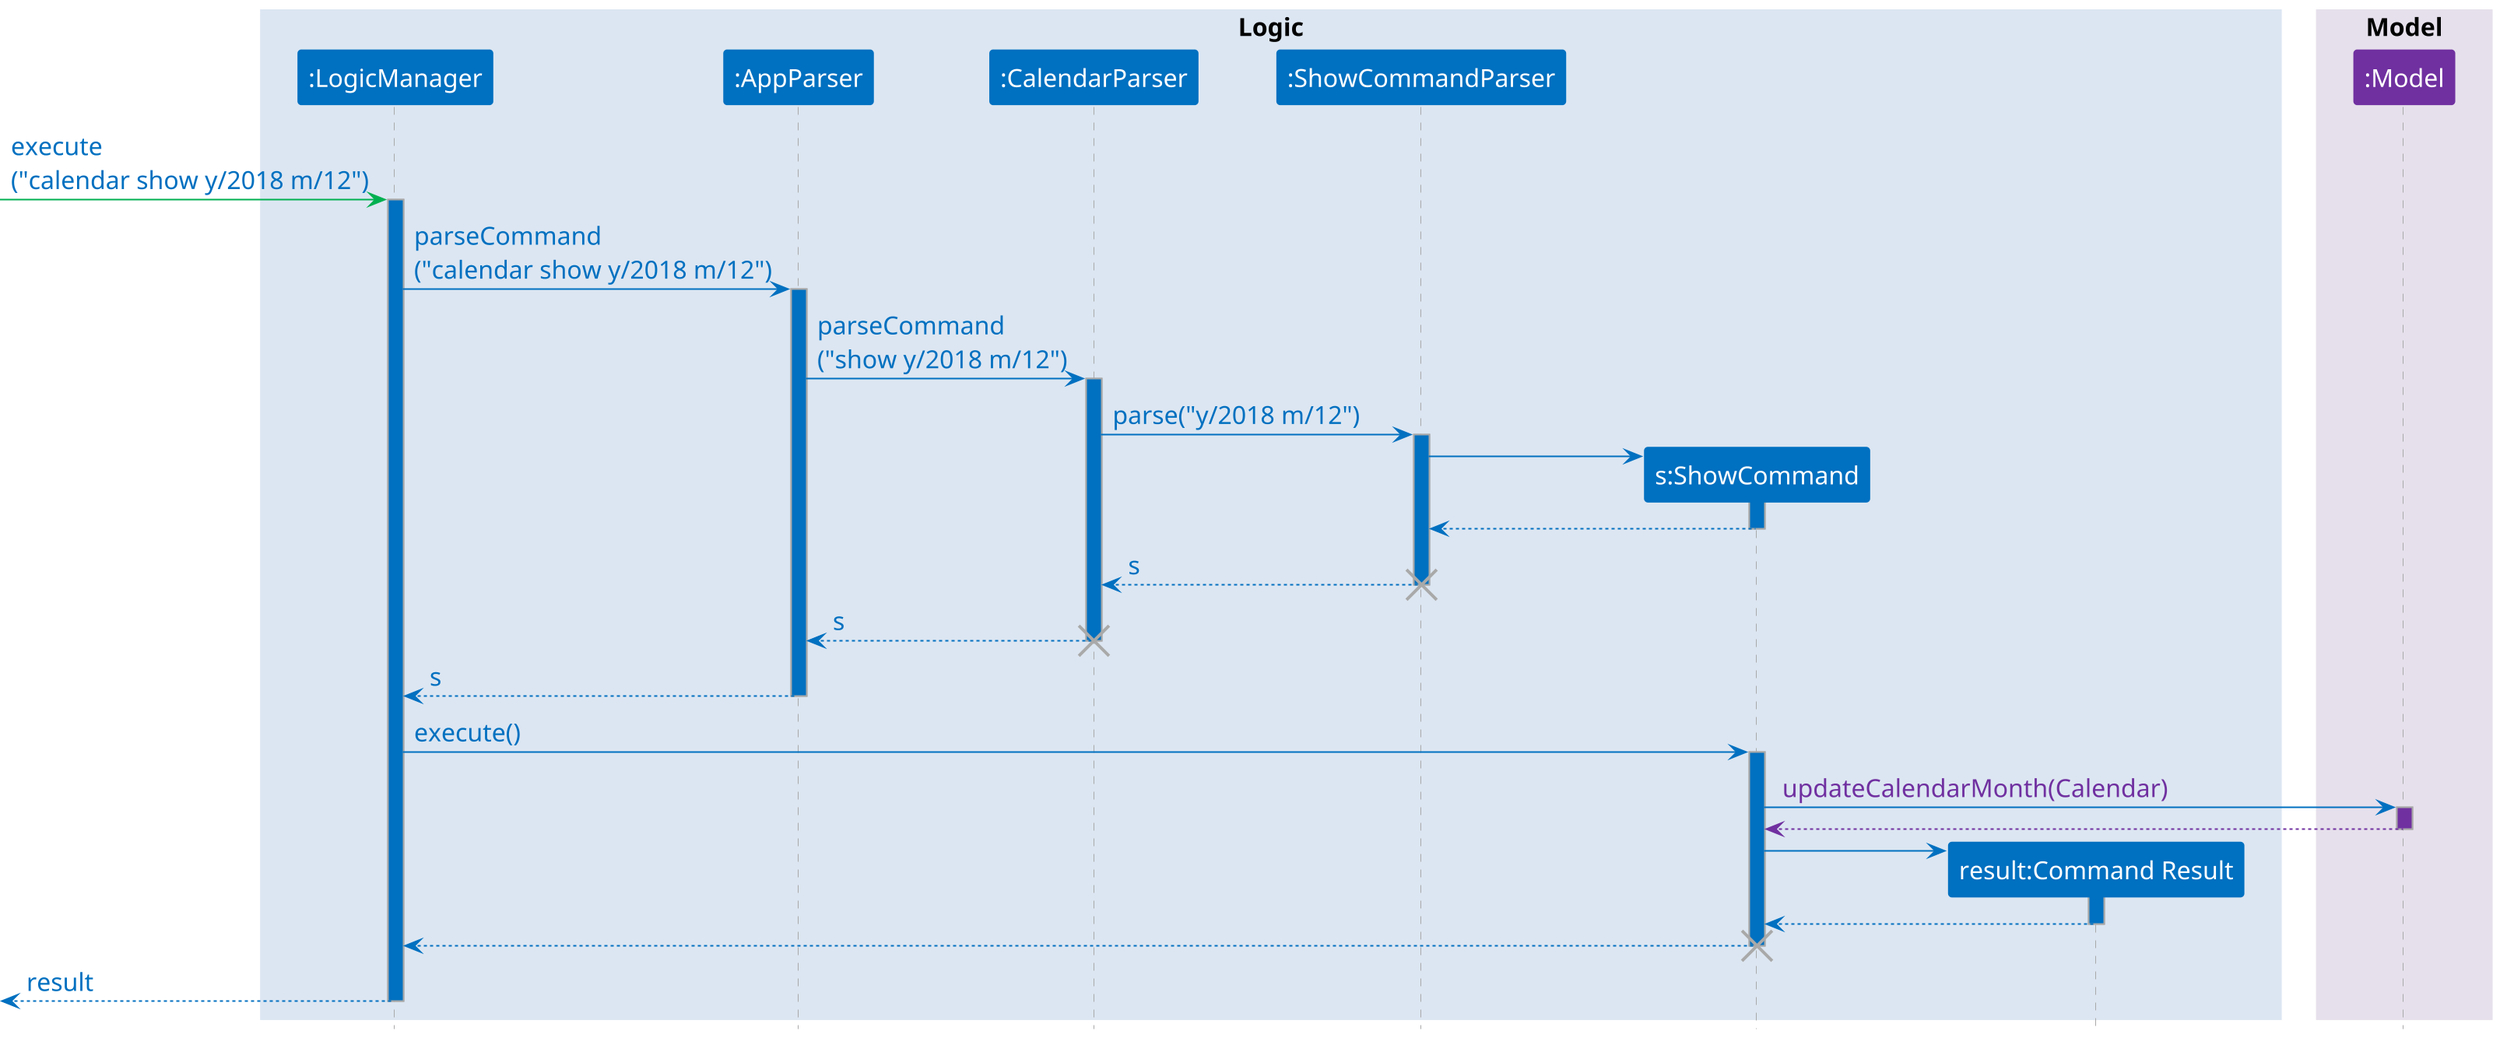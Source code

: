 @startuml CalendarShowCommandSequence

scale 2
skinparam defaultFontName Calibri
skinparam defaultFontSize 16
skinparam BoxPadding 10
skinparam ParticipantPadding 20
skinparam shadowing false
hide stereotype

skinparam sequence {
    BoxBorderColor transparent
    BoxFontSize 20

    ParticipantBorderColor<<ui>> #00B050
    ParticipantBackgroundColor<<ui>> #00B050

    ParticipantBorderColor<<logic>> #0070C0
    ParticipantBackgroundColor<<logic>> #0070C0

    ParticipantBorderColor<<model>> #7030A0
    ParticipantBackgroundColor<<model>> #7030A0

    LifeLineBorderColor DarkGrey
    LifeLineBackgroundColor #0070C0
    ParticipantFontColor #FFFFFF

    ArrowColor #0070C0
    ArrowBorderColor #0070C0
    ArrowFontColor #0070C0
}

box "Logic" #DCE6F2
    participant logicManager as ":LogicManager" <<logic>>
    participant appParser as ":AppParser" <<logic>>
    participant calendarParser as ":CalendarParser" <<logic>>
    participant showCommandParser as ":ShowCommandParser" <<logic>>
    participant showCommand as "s:ShowCommand" <<logic>>
    participant result as "result:Command Result" <<logic>>
end box
box "Model" #E6E0EC
    participant model as ":Model" <<model>>
end box

' autoactivate on
hide footbox
[-[#00B050]> logicManager: execute\n("calendar show y/2018 m/12")
activate logicManager
logicManager -> appParser: parseCommand\n("calendar show y/2018 m/12")
activate appParser
appParser -> calendarParser: parseCommand\n("show y/2018 m/12")
activate calendarParser
calendarParser -> showCommandParser: parse("y/2018 m/12")
activate showCommandParser
create showCommand
showCommandParser -> showCommand
activate showCommand
showCommand --> showCommandParser
deactivate showCommand
showCommandParser --> calendarParser: s
destroy showCommandParser
calendarParser --> appParser: s
destroy calendarParser
appParser --> logicManager: s
deactivate appParser
logicManager -> showCommand: execute()
activate showCommand
showCommand -> model : <color:#7030A0> updateCalendarMonth(Calendar)
activate model #7030A0
model --[#7030A0]> showCommand
deactivate model
create result
showCommand -> result
activate result
result --> showCommand
deactivate result
showCommand --> logicManager
destroy showCommand
logicManager -->[ : result
deactivate logicManager

@enduml
